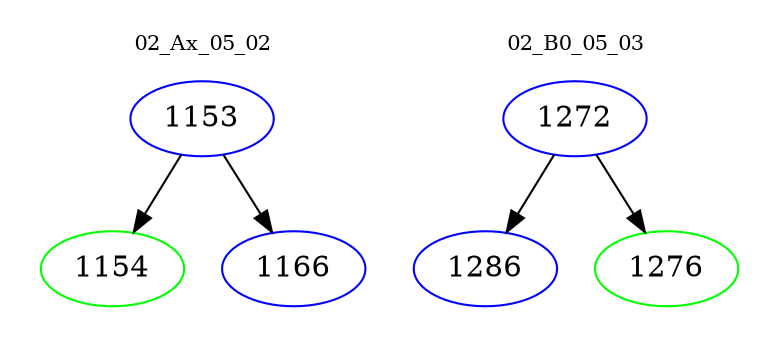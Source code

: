 digraph{
subgraph cluster_0 {
color = white
label = "02_Ax_05_02";
fontsize=10;
T0_1153 [label="1153", color="blue"]
T0_1153 -> T0_1154 [color="black"]
T0_1154 [label="1154", color="green"]
T0_1153 -> T0_1166 [color="black"]
T0_1166 [label="1166", color="blue"]
}
subgraph cluster_1 {
color = white
label = "02_B0_05_03";
fontsize=10;
T1_1272 [label="1272", color="blue"]
T1_1272 -> T1_1286 [color="black"]
T1_1286 [label="1286", color="blue"]
T1_1272 -> T1_1276 [color="black"]
T1_1276 [label="1276", color="green"]
}
}
